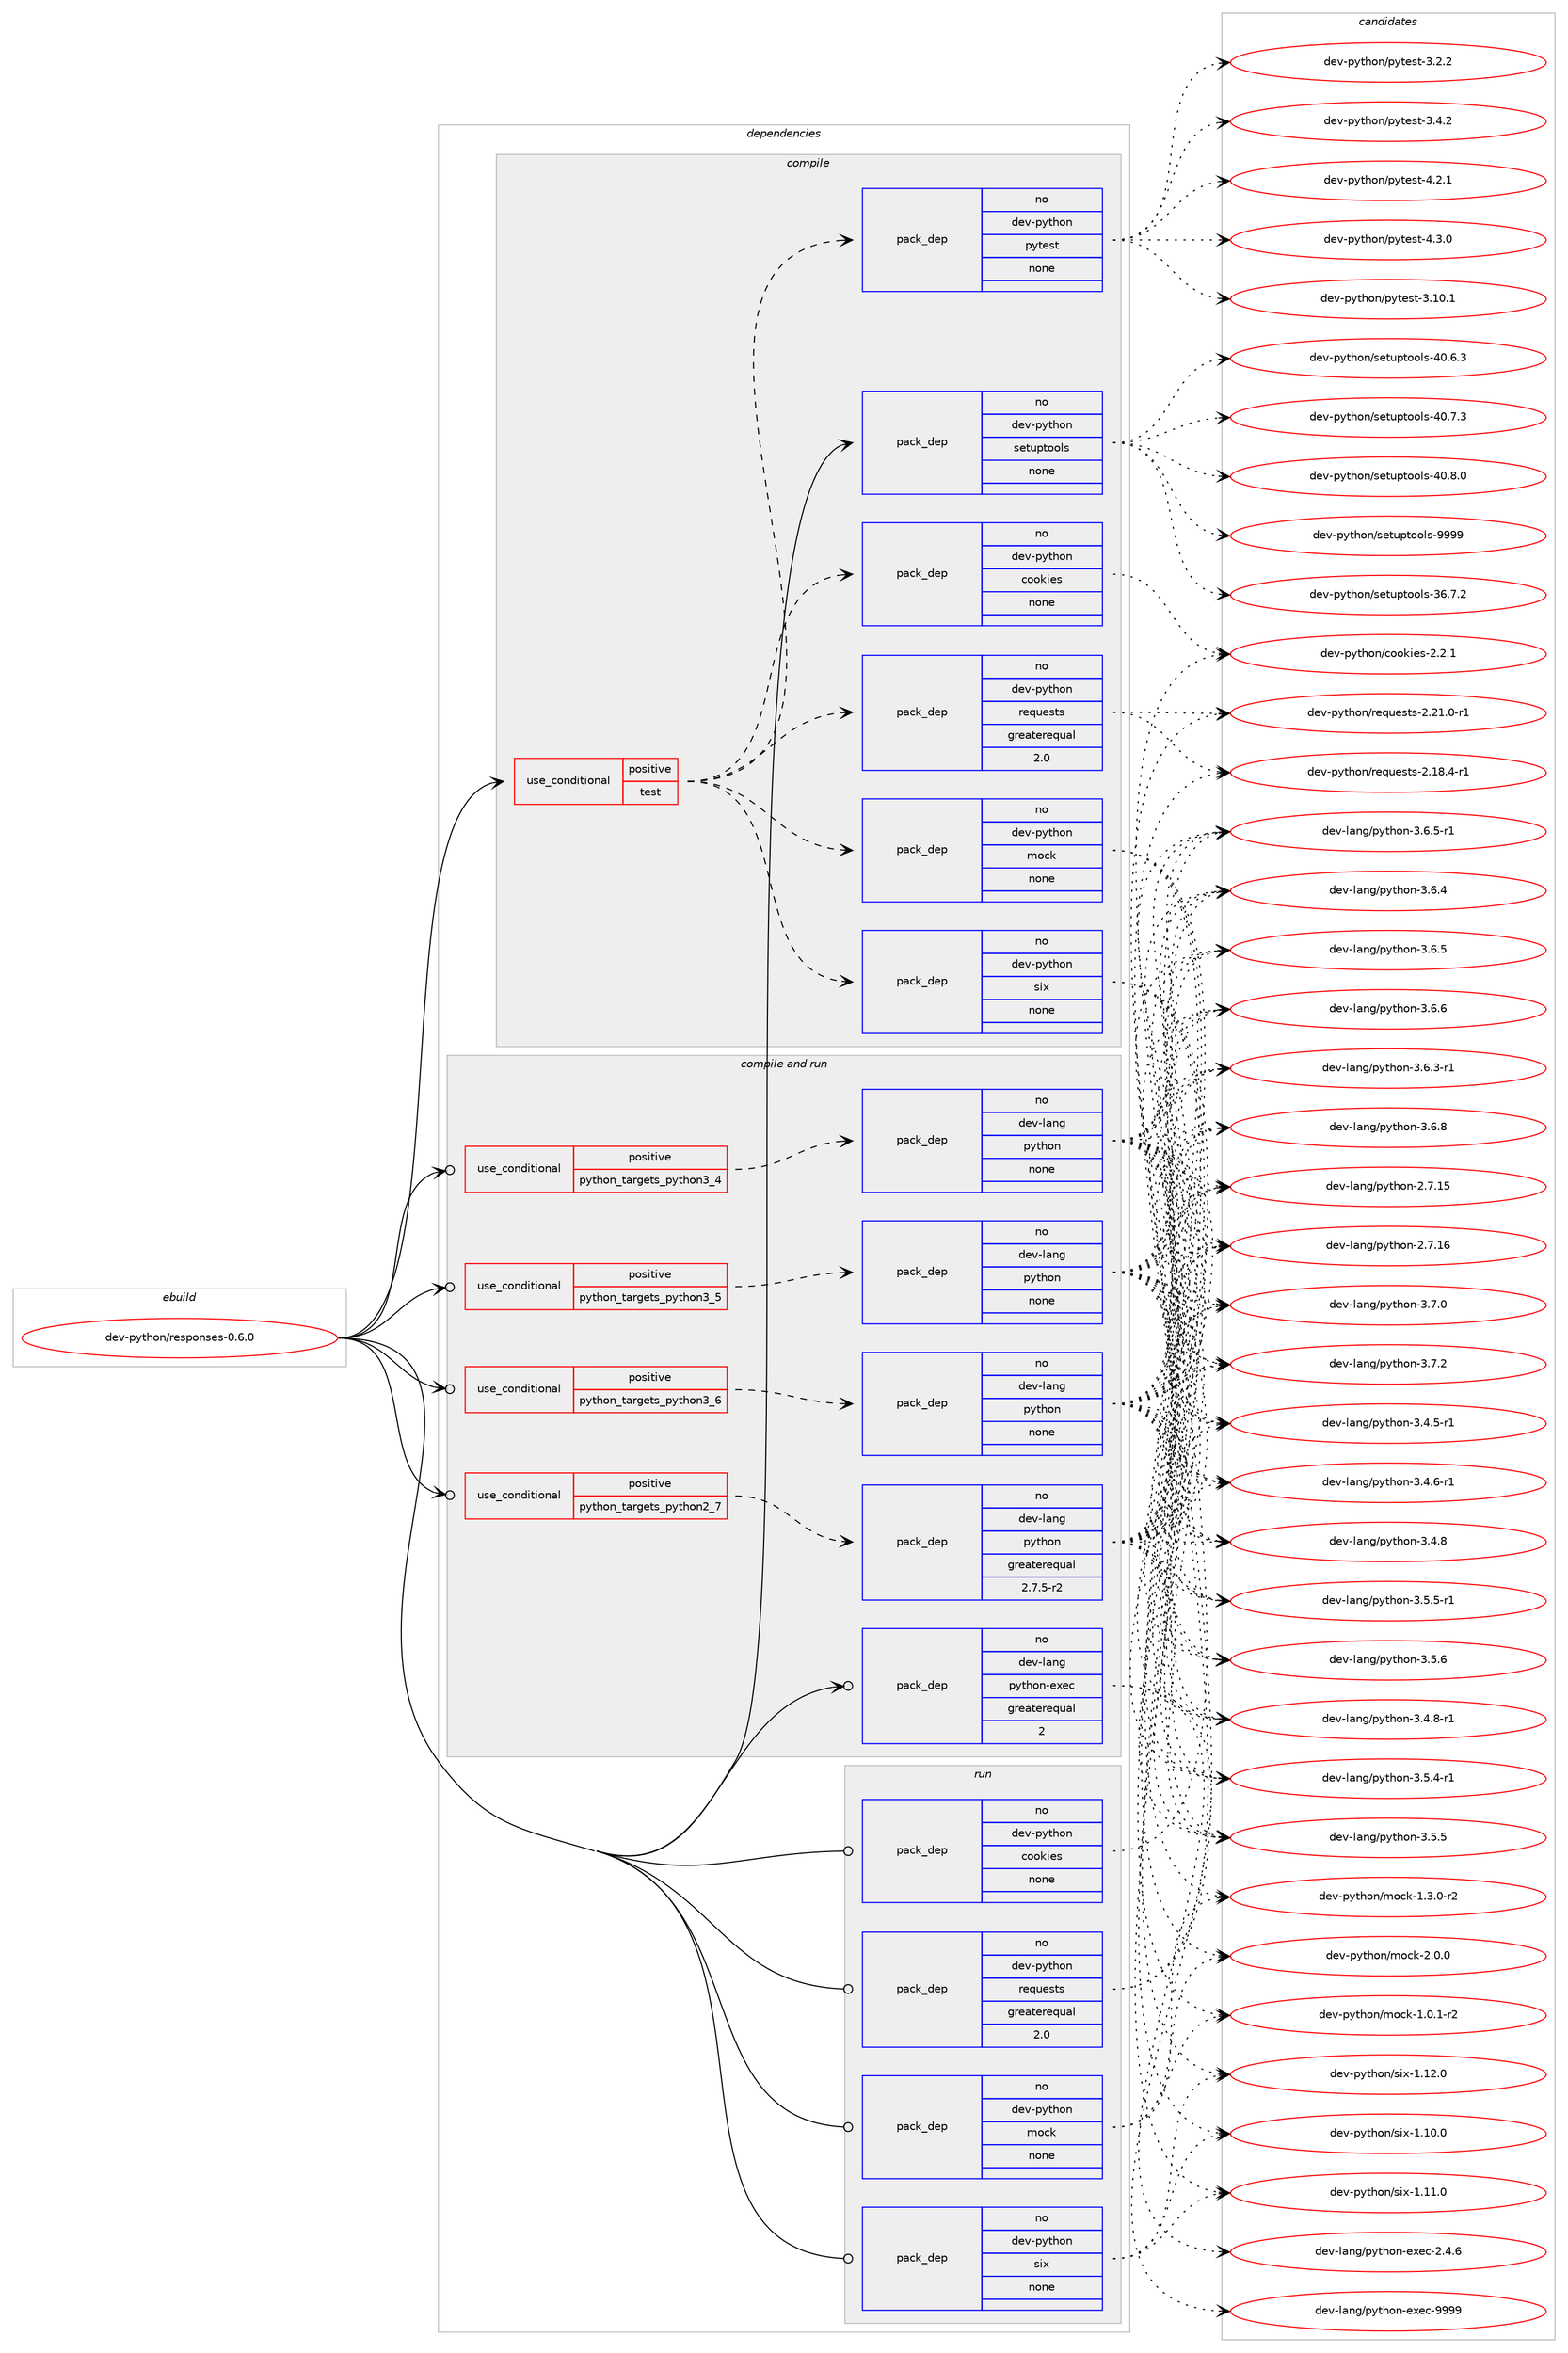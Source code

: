 digraph prolog {

# *************
# Graph options
# *************

newrank=true;
concentrate=true;
compound=true;
graph [rankdir=LR,fontname=Helvetica,fontsize=10,ranksep=1.5];#, ranksep=2.5, nodesep=0.2];
edge  [arrowhead=vee];
node  [fontname=Helvetica,fontsize=10];

# **********
# The ebuild
# **********

subgraph cluster_leftcol {
color=gray;
rank=same;
label=<<i>ebuild</i>>;
id [label="dev-python/responses-0.6.0", color=red, width=4, href="../dev-python/responses-0.6.0.svg"];
}

# ****************
# The dependencies
# ****************

subgraph cluster_midcol {
color=gray;
label=<<i>dependencies</i>>;
subgraph cluster_compile {
fillcolor="#eeeeee";
style=filled;
label=<<i>compile</i>>;
subgraph cond383864 {
dependency1439148 [label=<<TABLE BORDER="0" CELLBORDER="1" CELLSPACING="0" CELLPADDING="4"><TR><TD ROWSPAN="3" CELLPADDING="10">use_conditional</TD></TR><TR><TD>positive</TD></TR><TR><TD>test</TD></TR></TABLE>>, shape=none, color=red];
subgraph pack1031922 {
dependency1439149 [label=<<TABLE BORDER="0" CELLBORDER="1" CELLSPACING="0" CELLPADDING="4" WIDTH="220"><TR><TD ROWSPAN="6" CELLPADDING="30">pack_dep</TD></TR><TR><TD WIDTH="110">no</TD></TR><TR><TD>dev-python</TD></TR><TR><TD>requests</TD></TR><TR><TD>greaterequal</TD></TR><TR><TD>2.0</TD></TR></TABLE>>, shape=none, color=blue];
}
dependency1439148:e -> dependency1439149:w [weight=20,style="dashed",arrowhead="vee"];
subgraph pack1031923 {
dependency1439150 [label=<<TABLE BORDER="0" CELLBORDER="1" CELLSPACING="0" CELLPADDING="4" WIDTH="220"><TR><TD ROWSPAN="6" CELLPADDING="30">pack_dep</TD></TR><TR><TD WIDTH="110">no</TD></TR><TR><TD>dev-python</TD></TR><TR><TD>cookies</TD></TR><TR><TD>none</TD></TR><TR><TD></TD></TR></TABLE>>, shape=none, color=blue];
}
dependency1439148:e -> dependency1439150:w [weight=20,style="dashed",arrowhead="vee"];
subgraph pack1031924 {
dependency1439151 [label=<<TABLE BORDER="0" CELLBORDER="1" CELLSPACING="0" CELLPADDING="4" WIDTH="220"><TR><TD ROWSPAN="6" CELLPADDING="30">pack_dep</TD></TR><TR><TD WIDTH="110">no</TD></TR><TR><TD>dev-python</TD></TR><TR><TD>mock</TD></TR><TR><TD>none</TD></TR><TR><TD></TD></TR></TABLE>>, shape=none, color=blue];
}
dependency1439148:e -> dependency1439151:w [weight=20,style="dashed",arrowhead="vee"];
subgraph pack1031925 {
dependency1439152 [label=<<TABLE BORDER="0" CELLBORDER="1" CELLSPACING="0" CELLPADDING="4" WIDTH="220"><TR><TD ROWSPAN="6" CELLPADDING="30">pack_dep</TD></TR><TR><TD WIDTH="110">no</TD></TR><TR><TD>dev-python</TD></TR><TR><TD>six</TD></TR><TR><TD>none</TD></TR><TR><TD></TD></TR></TABLE>>, shape=none, color=blue];
}
dependency1439148:e -> dependency1439152:w [weight=20,style="dashed",arrowhead="vee"];
subgraph pack1031926 {
dependency1439153 [label=<<TABLE BORDER="0" CELLBORDER="1" CELLSPACING="0" CELLPADDING="4" WIDTH="220"><TR><TD ROWSPAN="6" CELLPADDING="30">pack_dep</TD></TR><TR><TD WIDTH="110">no</TD></TR><TR><TD>dev-python</TD></TR><TR><TD>pytest</TD></TR><TR><TD>none</TD></TR><TR><TD></TD></TR></TABLE>>, shape=none, color=blue];
}
dependency1439148:e -> dependency1439153:w [weight=20,style="dashed",arrowhead="vee"];
}
id:e -> dependency1439148:w [weight=20,style="solid",arrowhead="vee"];
subgraph pack1031927 {
dependency1439154 [label=<<TABLE BORDER="0" CELLBORDER="1" CELLSPACING="0" CELLPADDING="4" WIDTH="220"><TR><TD ROWSPAN="6" CELLPADDING="30">pack_dep</TD></TR><TR><TD WIDTH="110">no</TD></TR><TR><TD>dev-python</TD></TR><TR><TD>setuptools</TD></TR><TR><TD>none</TD></TR><TR><TD></TD></TR></TABLE>>, shape=none, color=blue];
}
id:e -> dependency1439154:w [weight=20,style="solid",arrowhead="vee"];
}
subgraph cluster_compileandrun {
fillcolor="#eeeeee";
style=filled;
label=<<i>compile and run</i>>;
subgraph cond383865 {
dependency1439155 [label=<<TABLE BORDER="0" CELLBORDER="1" CELLSPACING="0" CELLPADDING="4"><TR><TD ROWSPAN="3" CELLPADDING="10">use_conditional</TD></TR><TR><TD>positive</TD></TR><TR><TD>python_targets_python2_7</TD></TR></TABLE>>, shape=none, color=red];
subgraph pack1031928 {
dependency1439156 [label=<<TABLE BORDER="0" CELLBORDER="1" CELLSPACING="0" CELLPADDING="4" WIDTH="220"><TR><TD ROWSPAN="6" CELLPADDING="30">pack_dep</TD></TR><TR><TD WIDTH="110">no</TD></TR><TR><TD>dev-lang</TD></TR><TR><TD>python</TD></TR><TR><TD>greaterequal</TD></TR><TR><TD>2.7.5-r2</TD></TR></TABLE>>, shape=none, color=blue];
}
dependency1439155:e -> dependency1439156:w [weight=20,style="dashed",arrowhead="vee"];
}
id:e -> dependency1439155:w [weight=20,style="solid",arrowhead="odotvee"];
subgraph cond383866 {
dependency1439157 [label=<<TABLE BORDER="0" CELLBORDER="1" CELLSPACING="0" CELLPADDING="4"><TR><TD ROWSPAN="3" CELLPADDING="10">use_conditional</TD></TR><TR><TD>positive</TD></TR><TR><TD>python_targets_python3_4</TD></TR></TABLE>>, shape=none, color=red];
subgraph pack1031929 {
dependency1439158 [label=<<TABLE BORDER="0" CELLBORDER="1" CELLSPACING="0" CELLPADDING="4" WIDTH="220"><TR><TD ROWSPAN="6" CELLPADDING="30">pack_dep</TD></TR><TR><TD WIDTH="110">no</TD></TR><TR><TD>dev-lang</TD></TR><TR><TD>python</TD></TR><TR><TD>none</TD></TR><TR><TD></TD></TR></TABLE>>, shape=none, color=blue];
}
dependency1439157:e -> dependency1439158:w [weight=20,style="dashed",arrowhead="vee"];
}
id:e -> dependency1439157:w [weight=20,style="solid",arrowhead="odotvee"];
subgraph cond383867 {
dependency1439159 [label=<<TABLE BORDER="0" CELLBORDER="1" CELLSPACING="0" CELLPADDING="4"><TR><TD ROWSPAN="3" CELLPADDING="10">use_conditional</TD></TR><TR><TD>positive</TD></TR><TR><TD>python_targets_python3_5</TD></TR></TABLE>>, shape=none, color=red];
subgraph pack1031930 {
dependency1439160 [label=<<TABLE BORDER="0" CELLBORDER="1" CELLSPACING="0" CELLPADDING="4" WIDTH="220"><TR><TD ROWSPAN="6" CELLPADDING="30">pack_dep</TD></TR><TR><TD WIDTH="110">no</TD></TR><TR><TD>dev-lang</TD></TR><TR><TD>python</TD></TR><TR><TD>none</TD></TR><TR><TD></TD></TR></TABLE>>, shape=none, color=blue];
}
dependency1439159:e -> dependency1439160:w [weight=20,style="dashed",arrowhead="vee"];
}
id:e -> dependency1439159:w [weight=20,style="solid",arrowhead="odotvee"];
subgraph cond383868 {
dependency1439161 [label=<<TABLE BORDER="0" CELLBORDER="1" CELLSPACING="0" CELLPADDING="4"><TR><TD ROWSPAN="3" CELLPADDING="10">use_conditional</TD></TR><TR><TD>positive</TD></TR><TR><TD>python_targets_python3_6</TD></TR></TABLE>>, shape=none, color=red];
subgraph pack1031931 {
dependency1439162 [label=<<TABLE BORDER="0" CELLBORDER="1" CELLSPACING="0" CELLPADDING="4" WIDTH="220"><TR><TD ROWSPAN="6" CELLPADDING="30">pack_dep</TD></TR><TR><TD WIDTH="110">no</TD></TR><TR><TD>dev-lang</TD></TR><TR><TD>python</TD></TR><TR><TD>none</TD></TR><TR><TD></TD></TR></TABLE>>, shape=none, color=blue];
}
dependency1439161:e -> dependency1439162:w [weight=20,style="dashed",arrowhead="vee"];
}
id:e -> dependency1439161:w [weight=20,style="solid",arrowhead="odotvee"];
subgraph pack1031932 {
dependency1439163 [label=<<TABLE BORDER="0" CELLBORDER="1" CELLSPACING="0" CELLPADDING="4" WIDTH="220"><TR><TD ROWSPAN="6" CELLPADDING="30">pack_dep</TD></TR><TR><TD WIDTH="110">no</TD></TR><TR><TD>dev-lang</TD></TR><TR><TD>python-exec</TD></TR><TR><TD>greaterequal</TD></TR><TR><TD>2</TD></TR></TABLE>>, shape=none, color=blue];
}
id:e -> dependency1439163:w [weight=20,style="solid",arrowhead="odotvee"];
}
subgraph cluster_run {
fillcolor="#eeeeee";
style=filled;
label=<<i>run</i>>;
subgraph pack1031933 {
dependency1439164 [label=<<TABLE BORDER="0" CELLBORDER="1" CELLSPACING="0" CELLPADDING="4" WIDTH="220"><TR><TD ROWSPAN="6" CELLPADDING="30">pack_dep</TD></TR><TR><TD WIDTH="110">no</TD></TR><TR><TD>dev-python</TD></TR><TR><TD>cookies</TD></TR><TR><TD>none</TD></TR><TR><TD></TD></TR></TABLE>>, shape=none, color=blue];
}
id:e -> dependency1439164:w [weight=20,style="solid",arrowhead="odot"];
subgraph pack1031934 {
dependency1439165 [label=<<TABLE BORDER="0" CELLBORDER="1" CELLSPACING="0" CELLPADDING="4" WIDTH="220"><TR><TD ROWSPAN="6" CELLPADDING="30">pack_dep</TD></TR><TR><TD WIDTH="110">no</TD></TR><TR><TD>dev-python</TD></TR><TR><TD>mock</TD></TR><TR><TD>none</TD></TR><TR><TD></TD></TR></TABLE>>, shape=none, color=blue];
}
id:e -> dependency1439165:w [weight=20,style="solid",arrowhead="odot"];
subgraph pack1031935 {
dependency1439166 [label=<<TABLE BORDER="0" CELLBORDER="1" CELLSPACING="0" CELLPADDING="4" WIDTH="220"><TR><TD ROWSPAN="6" CELLPADDING="30">pack_dep</TD></TR><TR><TD WIDTH="110">no</TD></TR><TR><TD>dev-python</TD></TR><TR><TD>requests</TD></TR><TR><TD>greaterequal</TD></TR><TR><TD>2.0</TD></TR></TABLE>>, shape=none, color=blue];
}
id:e -> dependency1439166:w [weight=20,style="solid",arrowhead="odot"];
subgraph pack1031936 {
dependency1439167 [label=<<TABLE BORDER="0" CELLBORDER="1" CELLSPACING="0" CELLPADDING="4" WIDTH="220"><TR><TD ROWSPAN="6" CELLPADDING="30">pack_dep</TD></TR><TR><TD WIDTH="110">no</TD></TR><TR><TD>dev-python</TD></TR><TR><TD>six</TD></TR><TR><TD>none</TD></TR><TR><TD></TD></TR></TABLE>>, shape=none, color=blue];
}
id:e -> dependency1439167:w [weight=20,style="solid",arrowhead="odot"];
}
}

# **************
# The candidates
# **************

subgraph cluster_choices {
rank=same;
color=gray;
label=<<i>candidates</i>>;

subgraph choice1031922 {
color=black;
nodesep=1;
choice1001011184511212111610411111047114101113117101115116115455046495646524511449 [label="dev-python/requests-2.18.4-r1", color=red, width=4,href="../dev-python/requests-2.18.4-r1.svg"];
choice1001011184511212111610411111047114101113117101115116115455046504946484511449 [label="dev-python/requests-2.21.0-r1", color=red, width=4,href="../dev-python/requests-2.21.0-r1.svg"];
dependency1439149:e -> choice1001011184511212111610411111047114101113117101115116115455046495646524511449:w [style=dotted,weight="100"];
dependency1439149:e -> choice1001011184511212111610411111047114101113117101115116115455046504946484511449:w [style=dotted,weight="100"];
}
subgraph choice1031923 {
color=black;
nodesep=1;
choice100101118451121211161041111104799111111107105101115455046504649 [label="dev-python/cookies-2.2.1", color=red, width=4,href="../dev-python/cookies-2.2.1.svg"];
dependency1439150:e -> choice100101118451121211161041111104799111111107105101115455046504649:w [style=dotted,weight="100"];
}
subgraph choice1031924 {
color=black;
nodesep=1;
choice1001011184511212111610411111047109111991074549464846494511450 [label="dev-python/mock-1.0.1-r2", color=red, width=4,href="../dev-python/mock-1.0.1-r2.svg"];
choice1001011184511212111610411111047109111991074549465146484511450 [label="dev-python/mock-1.3.0-r2", color=red, width=4,href="../dev-python/mock-1.3.0-r2.svg"];
choice100101118451121211161041111104710911199107455046484648 [label="dev-python/mock-2.0.0", color=red, width=4,href="../dev-python/mock-2.0.0.svg"];
dependency1439151:e -> choice1001011184511212111610411111047109111991074549464846494511450:w [style=dotted,weight="100"];
dependency1439151:e -> choice1001011184511212111610411111047109111991074549465146484511450:w [style=dotted,weight="100"];
dependency1439151:e -> choice100101118451121211161041111104710911199107455046484648:w [style=dotted,weight="100"];
}
subgraph choice1031925 {
color=black;
nodesep=1;
choice100101118451121211161041111104711510512045494649484648 [label="dev-python/six-1.10.0", color=red, width=4,href="../dev-python/six-1.10.0.svg"];
choice100101118451121211161041111104711510512045494649494648 [label="dev-python/six-1.11.0", color=red, width=4,href="../dev-python/six-1.11.0.svg"];
choice100101118451121211161041111104711510512045494649504648 [label="dev-python/six-1.12.0", color=red, width=4,href="../dev-python/six-1.12.0.svg"];
dependency1439152:e -> choice100101118451121211161041111104711510512045494649484648:w [style=dotted,weight="100"];
dependency1439152:e -> choice100101118451121211161041111104711510512045494649494648:w [style=dotted,weight="100"];
dependency1439152:e -> choice100101118451121211161041111104711510512045494649504648:w [style=dotted,weight="100"];
}
subgraph choice1031926 {
color=black;
nodesep=1;
choice100101118451121211161041111104711212111610111511645514649484649 [label="dev-python/pytest-3.10.1", color=red, width=4,href="../dev-python/pytest-3.10.1.svg"];
choice1001011184511212111610411111047112121116101115116455146504650 [label="dev-python/pytest-3.2.2", color=red, width=4,href="../dev-python/pytest-3.2.2.svg"];
choice1001011184511212111610411111047112121116101115116455146524650 [label="dev-python/pytest-3.4.2", color=red, width=4,href="../dev-python/pytest-3.4.2.svg"];
choice1001011184511212111610411111047112121116101115116455246504649 [label="dev-python/pytest-4.2.1", color=red, width=4,href="../dev-python/pytest-4.2.1.svg"];
choice1001011184511212111610411111047112121116101115116455246514648 [label="dev-python/pytest-4.3.0", color=red, width=4,href="../dev-python/pytest-4.3.0.svg"];
dependency1439153:e -> choice100101118451121211161041111104711212111610111511645514649484649:w [style=dotted,weight="100"];
dependency1439153:e -> choice1001011184511212111610411111047112121116101115116455146504650:w [style=dotted,weight="100"];
dependency1439153:e -> choice1001011184511212111610411111047112121116101115116455146524650:w [style=dotted,weight="100"];
dependency1439153:e -> choice1001011184511212111610411111047112121116101115116455246504649:w [style=dotted,weight="100"];
dependency1439153:e -> choice1001011184511212111610411111047112121116101115116455246514648:w [style=dotted,weight="100"];
}
subgraph choice1031927 {
color=black;
nodesep=1;
choice100101118451121211161041111104711510111611711211611111110811545515446554650 [label="dev-python/setuptools-36.7.2", color=red, width=4,href="../dev-python/setuptools-36.7.2.svg"];
choice100101118451121211161041111104711510111611711211611111110811545524846544651 [label="dev-python/setuptools-40.6.3", color=red, width=4,href="../dev-python/setuptools-40.6.3.svg"];
choice100101118451121211161041111104711510111611711211611111110811545524846554651 [label="dev-python/setuptools-40.7.3", color=red, width=4,href="../dev-python/setuptools-40.7.3.svg"];
choice100101118451121211161041111104711510111611711211611111110811545524846564648 [label="dev-python/setuptools-40.8.0", color=red, width=4,href="../dev-python/setuptools-40.8.0.svg"];
choice10010111845112121116104111110471151011161171121161111111081154557575757 [label="dev-python/setuptools-9999", color=red, width=4,href="../dev-python/setuptools-9999.svg"];
dependency1439154:e -> choice100101118451121211161041111104711510111611711211611111110811545515446554650:w [style=dotted,weight="100"];
dependency1439154:e -> choice100101118451121211161041111104711510111611711211611111110811545524846544651:w [style=dotted,weight="100"];
dependency1439154:e -> choice100101118451121211161041111104711510111611711211611111110811545524846554651:w [style=dotted,weight="100"];
dependency1439154:e -> choice100101118451121211161041111104711510111611711211611111110811545524846564648:w [style=dotted,weight="100"];
dependency1439154:e -> choice10010111845112121116104111110471151011161171121161111111081154557575757:w [style=dotted,weight="100"];
}
subgraph choice1031928 {
color=black;
nodesep=1;
choice10010111845108971101034711212111610411111045504655464953 [label="dev-lang/python-2.7.15", color=red, width=4,href="../dev-lang/python-2.7.15.svg"];
choice10010111845108971101034711212111610411111045504655464954 [label="dev-lang/python-2.7.16", color=red, width=4,href="../dev-lang/python-2.7.16.svg"];
choice1001011184510897110103471121211161041111104551465246534511449 [label="dev-lang/python-3.4.5-r1", color=red, width=4,href="../dev-lang/python-3.4.5-r1.svg"];
choice1001011184510897110103471121211161041111104551465246544511449 [label="dev-lang/python-3.4.6-r1", color=red, width=4,href="../dev-lang/python-3.4.6-r1.svg"];
choice100101118451089711010347112121116104111110455146524656 [label="dev-lang/python-3.4.8", color=red, width=4,href="../dev-lang/python-3.4.8.svg"];
choice1001011184510897110103471121211161041111104551465246564511449 [label="dev-lang/python-3.4.8-r1", color=red, width=4,href="../dev-lang/python-3.4.8-r1.svg"];
choice1001011184510897110103471121211161041111104551465346524511449 [label="dev-lang/python-3.5.4-r1", color=red, width=4,href="../dev-lang/python-3.5.4-r1.svg"];
choice100101118451089711010347112121116104111110455146534653 [label="dev-lang/python-3.5.5", color=red, width=4,href="../dev-lang/python-3.5.5.svg"];
choice1001011184510897110103471121211161041111104551465346534511449 [label="dev-lang/python-3.5.5-r1", color=red, width=4,href="../dev-lang/python-3.5.5-r1.svg"];
choice100101118451089711010347112121116104111110455146534654 [label="dev-lang/python-3.5.6", color=red, width=4,href="../dev-lang/python-3.5.6.svg"];
choice1001011184510897110103471121211161041111104551465446514511449 [label="dev-lang/python-3.6.3-r1", color=red, width=4,href="../dev-lang/python-3.6.3-r1.svg"];
choice100101118451089711010347112121116104111110455146544652 [label="dev-lang/python-3.6.4", color=red, width=4,href="../dev-lang/python-3.6.4.svg"];
choice100101118451089711010347112121116104111110455146544653 [label="dev-lang/python-3.6.5", color=red, width=4,href="../dev-lang/python-3.6.5.svg"];
choice1001011184510897110103471121211161041111104551465446534511449 [label="dev-lang/python-3.6.5-r1", color=red, width=4,href="../dev-lang/python-3.6.5-r1.svg"];
choice100101118451089711010347112121116104111110455146544654 [label="dev-lang/python-3.6.6", color=red, width=4,href="../dev-lang/python-3.6.6.svg"];
choice100101118451089711010347112121116104111110455146544656 [label="dev-lang/python-3.6.8", color=red, width=4,href="../dev-lang/python-3.6.8.svg"];
choice100101118451089711010347112121116104111110455146554648 [label="dev-lang/python-3.7.0", color=red, width=4,href="../dev-lang/python-3.7.0.svg"];
choice100101118451089711010347112121116104111110455146554650 [label="dev-lang/python-3.7.2", color=red, width=4,href="../dev-lang/python-3.7.2.svg"];
dependency1439156:e -> choice10010111845108971101034711212111610411111045504655464953:w [style=dotted,weight="100"];
dependency1439156:e -> choice10010111845108971101034711212111610411111045504655464954:w [style=dotted,weight="100"];
dependency1439156:e -> choice1001011184510897110103471121211161041111104551465246534511449:w [style=dotted,weight="100"];
dependency1439156:e -> choice1001011184510897110103471121211161041111104551465246544511449:w [style=dotted,weight="100"];
dependency1439156:e -> choice100101118451089711010347112121116104111110455146524656:w [style=dotted,weight="100"];
dependency1439156:e -> choice1001011184510897110103471121211161041111104551465246564511449:w [style=dotted,weight="100"];
dependency1439156:e -> choice1001011184510897110103471121211161041111104551465346524511449:w [style=dotted,weight="100"];
dependency1439156:e -> choice100101118451089711010347112121116104111110455146534653:w [style=dotted,weight="100"];
dependency1439156:e -> choice1001011184510897110103471121211161041111104551465346534511449:w [style=dotted,weight="100"];
dependency1439156:e -> choice100101118451089711010347112121116104111110455146534654:w [style=dotted,weight="100"];
dependency1439156:e -> choice1001011184510897110103471121211161041111104551465446514511449:w [style=dotted,weight="100"];
dependency1439156:e -> choice100101118451089711010347112121116104111110455146544652:w [style=dotted,weight="100"];
dependency1439156:e -> choice100101118451089711010347112121116104111110455146544653:w [style=dotted,weight="100"];
dependency1439156:e -> choice1001011184510897110103471121211161041111104551465446534511449:w [style=dotted,weight="100"];
dependency1439156:e -> choice100101118451089711010347112121116104111110455146544654:w [style=dotted,weight="100"];
dependency1439156:e -> choice100101118451089711010347112121116104111110455146544656:w [style=dotted,weight="100"];
dependency1439156:e -> choice100101118451089711010347112121116104111110455146554648:w [style=dotted,weight="100"];
dependency1439156:e -> choice100101118451089711010347112121116104111110455146554650:w [style=dotted,weight="100"];
}
subgraph choice1031929 {
color=black;
nodesep=1;
choice10010111845108971101034711212111610411111045504655464953 [label="dev-lang/python-2.7.15", color=red, width=4,href="../dev-lang/python-2.7.15.svg"];
choice10010111845108971101034711212111610411111045504655464954 [label="dev-lang/python-2.7.16", color=red, width=4,href="../dev-lang/python-2.7.16.svg"];
choice1001011184510897110103471121211161041111104551465246534511449 [label="dev-lang/python-3.4.5-r1", color=red, width=4,href="../dev-lang/python-3.4.5-r1.svg"];
choice1001011184510897110103471121211161041111104551465246544511449 [label="dev-lang/python-3.4.6-r1", color=red, width=4,href="../dev-lang/python-3.4.6-r1.svg"];
choice100101118451089711010347112121116104111110455146524656 [label="dev-lang/python-3.4.8", color=red, width=4,href="../dev-lang/python-3.4.8.svg"];
choice1001011184510897110103471121211161041111104551465246564511449 [label="dev-lang/python-3.4.8-r1", color=red, width=4,href="../dev-lang/python-3.4.8-r1.svg"];
choice1001011184510897110103471121211161041111104551465346524511449 [label="dev-lang/python-3.5.4-r1", color=red, width=4,href="../dev-lang/python-3.5.4-r1.svg"];
choice100101118451089711010347112121116104111110455146534653 [label="dev-lang/python-3.5.5", color=red, width=4,href="../dev-lang/python-3.5.5.svg"];
choice1001011184510897110103471121211161041111104551465346534511449 [label="dev-lang/python-3.5.5-r1", color=red, width=4,href="../dev-lang/python-3.5.5-r1.svg"];
choice100101118451089711010347112121116104111110455146534654 [label="dev-lang/python-3.5.6", color=red, width=4,href="../dev-lang/python-3.5.6.svg"];
choice1001011184510897110103471121211161041111104551465446514511449 [label="dev-lang/python-3.6.3-r1", color=red, width=4,href="../dev-lang/python-3.6.3-r1.svg"];
choice100101118451089711010347112121116104111110455146544652 [label="dev-lang/python-3.6.4", color=red, width=4,href="../dev-lang/python-3.6.4.svg"];
choice100101118451089711010347112121116104111110455146544653 [label="dev-lang/python-3.6.5", color=red, width=4,href="../dev-lang/python-3.6.5.svg"];
choice1001011184510897110103471121211161041111104551465446534511449 [label="dev-lang/python-3.6.5-r1", color=red, width=4,href="../dev-lang/python-3.6.5-r1.svg"];
choice100101118451089711010347112121116104111110455146544654 [label="dev-lang/python-3.6.6", color=red, width=4,href="../dev-lang/python-3.6.6.svg"];
choice100101118451089711010347112121116104111110455146544656 [label="dev-lang/python-3.6.8", color=red, width=4,href="../dev-lang/python-3.6.8.svg"];
choice100101118451089711010347112121116104111110455146554648 [label="dev-lang/python-3.7.0", color=red, width=4,href="../dev-lang/python-3.7.0.svg"];
choice100101118451089711010347112121116104111110455146554650 [label="dev-lang/python-3.7.2", color=red, width=4,href="../dev-lang/python-3.7.2.svg"];
dependency1439158:e -> choice10010111845108971101034711212111610411111045504655464953:w [style=dotted,weight="100"];
dependency1439158:e -> choice10010111845108971101034711212111610411111045504655464954:w [style=dotted,weight="100"];
dependency1439158:e -> choice1001011184510897110103471121211161041111104551465246534511449:w [style=dotted,weight="100"];
dependency1439158:e -> choice1001011184510897110103471121211161041111104551465246544511449:w [style=dotted,weight="100"];
dependency1439158:e -> choice100101118451089711010347112121116104111110455146524656:w [style=dotted,weight="100"];
dependency1439158:e -> choice1001011184510897110103471121211161041111104551465246564511449:w [style=dotted,weight="100"];
dependency1439158:e -> choice1001011184510897110103471121211161041111104551465346524511449:w [style=dotted,weight="100"];
dependency1439158:e -> choice100101118451089711010347112121116104111110455146534653:w [style=dotted,weight="100"];
dependency1439158:e -> choice1001011184510897110103471121211161041111104551465346534511449:w [style=dotted,weight="100"];
dependency1439158:e -> choice100101118451089711010347112121116104111110455146534654:w [style=dotted,weight="100"];
dependency1439158:e -> choice1001011184510897110103471121211161041111104551465446514511449:w [style=dotted,weight="100"];
dependency1439158:e -> choice100101118451089711010347112121116104111110455146544652:w [style=dotted,weight="100"];
dependency1439158:e -> choice100101118451089711010347112121116104111110455146544653:w [style=dotted,weight="100"];
dependency1439158:e -> choice1001011184510897110103471121211161041111104551465446534511449:w [style=dotted,weight="100"];
dependency1439158:e -> choice100101118451089711010347112121116104111110455146544654:w [style=dotted,weight="100"];
dependency1439158:e -> choice100101118451089711010347112121116104111110455146544656:w [style=dotted,weight="100"];
dependency1439158:e -> choice100101118451089711010347112121116104111110455146554648:w [style=dotted,weight="100"];
dependency1439158:e -> choice100101118451089711010347112121116104111110455146554650:w [style=dotted,weight="100"];
}
subgraph choice1031930 {
color=black;
nodesep=1;
choice10010111845108971101034711212111610411111045504655464953 [label="dev-lang/python-2.7.15", color=red, width=4,href="../dev-lang/python-2.7.15.svg"];
choice10010111845108971101034711212111610411111045504655464954 [label="dev-lang/python-2.7.16", color=red, width=4,href="../dev-lang/python-2.7.16.svg"];
choice1001011184510897110103471121211161041111104551465246534511449 [label="dev-lang/python-3.4.5-r1", color=red, width=4,href="../dev-lang/python-3.4.5-r1.svg"];
choice1001011184510897110103471121211161041111104551465246544511449 [label="dev-lang/python-3.4.6-r1", color=red, width=4,href="../dev-lang/python-3.4.6-r1.svg"];
choice100101118451089711010347112121116104111110455146524656 [label="dev-lang/python-3.4.8", color=red, width=4,href="../dev-lang/python-3.4.8.svg"];
choice1001011184510897110103471121211161041111104551465246564511449 [label="dev-lang/python-3.4.8-r1", color=red, width=4,href="../dev-lang/python-3.4.8-r1.svg"];
choice1001011184510897110103471121211161041111104551465346524511449 [label="dev-lang/python-3.5.4-r1", color=red, width=4,href="../dev-lang/python-3.5.4-r1.svg"];
choice100101118451089711010347112121116104111110455146534653 [label="dev-lang/python-3.5.5", color=red, width=4,href="../dev-lang/python-3.5.5.svg"];
choice1001011184510897110103471121211161041111104551465346534511449 [label="dev-lang/python-3.5.5-r1", color=red, width=4,href="../dev-lang/python-3.5.5-r1.svg"];
choice100101118451089711010347112121116104111110455146534654 [label="dev-lang/python-3.5.6", color=red, width=4,href="../dev-lang/python-3.5.6.svg"];
choice1001011184510897110103471121211161041111104551465446514511449 [label="dev-lang/python-3.6.3-r1", color=red, width=4,href="../dev-lang/python-3.6.3-r1.svg"];
choice100101118451089711010347112121116104111110455146544652 [label="dev-lang/python-3.6.4", color=red, width=4,href="../dev-lang/python-3.6.4.svg"];
choice100101118451089711010347112121116104111110455146544653 [label="dev-lang/python-3.6.5", color=red, width=4,href="../dev-lang/python-3.6.5.svg"];
choice1001011184510897110103471121211161041111104551465446534511449 [label="dev-lang/python-3.6.5-r1", color=red, width=4,href="../dev-lang/python-3.6.5-r1.svg"];
choice100101118451089711010347112121116104111110455146544654 [label="dev-lang/python-3.6.6", color=red, width=4,href="../dev-lang/python-3.6.6.svg"];
choice100101118451089711010347112121116104111110455146544656 [label="dev-lang/python-3.6.8", color=red, width=4,href="../dev-lang/python-3.6.8.svg"];
choice100101118451089711010347112121116104111110455146554648 [label="dev-lang/python-3.7.0", color=red, width=4,href="../dev-lang/python-3.7.0.svg"];
choice100101118451089711010347112121116104111110455146554650 [label="dev-lang/python-3.7.2", color=red, width=4,href="../dev-lang/python-3.7.2.svg"];
dependency1439160:e -> choice10010111845108971101034711212111610411111045504655464953:w [style=dotted,weight="100"];
dependency1439160:e -> choice10010111845108971101034711212111610411111045504655464954:w [style=dotted,weight="100"];
dependency1439160:e -> choice1001011184510897110103471121211161041111104551465246534511449:w [style=dotted,weight="100"];
dependency1439160:e -> choice1001011184510897110103471121211161041111104551465246544511449:w [style=dotted,weight="100"];
dependency1439160:e -> choice100101118451089711010347112121116104111110455146524656:w [style=dotted,weight="100"];
dependency1439160:e -> choice1001011184510897110103471121211161041111104551465246564511449:w [style=dotted,weight="100"];
dependency1439160:e -> choice1001011184510897110103471121211161041111104551465346524511449:w [style=dotted,weight="100"];
dependency1439160:e -> choice100101118451089711010347112121116104111110455146534653:w [style=dotted,weight="100"];
dependency1439160:e -> choice1001011184510897110103471121211161041111104551465346534511449:w [style=dotted,weight="100"];
dependency1439160:e -> choice100101118451089711010347112121116104111110455146534654:w [style=dotted,weight="100"];
dependency1439160:e -> choice1001011184510897110103471121211161041111104551465446514511449:w [style=dotted,weight="100"];
dependency1439160:e -> choice100101118451089711010347112121116104111110455146544652:w [style=dotted,weight="100"];
dependency1439160:e -> choice100101118451089711010347112121116104111110455146544653:w [style=dotted,weight="100"];
dependency1439160:e -> choice1001011184510897110103471121211161041111104551465446534511449:w [style=dotted,weight="100"];
dependency1439160:e -> choice100101118451089711010347112121116104111110455146544654:w [style=dotted,weight="100"];
dependency1439160:e -> choice100101118451089711010347112121116104111110455146544656:w [style=dotted,weight="100"];
dependency1439160:e -> choice100101118451089711010347112121116104111110455146554648:w [style=dotted,weight="100"];
dependency1439160:e -> choice100101118451089711010347112121116104111110455146554650:w [style=dotted,weight="100"];
}
subgraph choice1031931 {
color=black;
nodesep=1;
choice10010111845108971101034711212111610411111045504655464953 [label="dev-lang/python-2.7.15", color=red, width=4,href="../dev-lang/python-2.7.15.svg"];
choice10010111845108971101034711212111610411111045504655464954 [label="dev-lang/python-2.7.16", color=red, width=4,href="../dev-lang/python-2.7.16.svg"];
choice1001011184510897110103471121211161041111104551465246534511449 [label="dev-lang/python-3.4.5-r1", color=red, width=4,href="../dev-lang/python-3.4.5-r1.svg"];
choice1001011184510897110103471121211161041111104551465246544511449 [label="dev-lang/python-3.4.6-r1", color=red, width=4,href="../dev-lang/python-3.4.6-r1.svg"];
choice100101118451089711010347112121116104111110455146524656 [label="dev-lang/python-3.4.8", color=red, width=4,href="../dev-lang/python-3.4.8.svg"];
choice1001011184510897110103471121211161041111104551465246564511449 [label="dev-lang/python-3.4.8-r1", color=red, width=4,href="../dev-lang/python-3.4.8-r1.svg"];
choice1001011184510897110103471121211161041111104551465346524511449 [label="dev-lang/python-3.5.4-r1", color=red, width=4,href="../dev-lang/python-3.5.4-r1.svg"];
choice100101118451089711010347112121116104111110455146534653 [label="dev-lang/python-3.5.5", color=red, width=4,href="../dev-lang/python-3.5.5.svg"];
choice1001011184510897110103471121211161041111104551465346534511449 [label="dev-lang/python-3.5.5-r1", color=red, width=4,href="../dev-lang/python-3.5.5-r1.svg"];
choice100101118451089711010347112121116104111110455146534654 [label="dev-lang/python-3.5.6", color=red, width=4,href="../dev-lang/python-3.5.6.svg"];
choice1001011184510897110103471121211161041111104551465446514511449 [label="dev-lang/python-3.6.3-r1", color=red, width=4,href="../dev-lang/python-3.6.3-r1.svg"];
choice100101118451089711010347112121116104111110455146544652 [label="dev-lang/python-3.6.4", color=red, width=4,href="../dev-lang/python-3.6.4.svg"];
choice100101118451089711010347112121116104111110455146544653 [label="dev-lang/python-3.6.5", color=red, width=4,href="../dev-lang/python-3.6.5.svg"];
choice1001011184510897110103471121211161041111104551465446534511449 [label="dev-lang/python-3.6.5-r1", color=red, width=4,href="../dev-lang/python-3.6.5-r1.svg"];
choice100101118451089711010347112121116104111110455146544654 [label="dev-lang/python-3.6.6", color=red, width=4,href="../dev-lang/python-3.6.6.svg"];
choice100101118451089711010347112121116104111110455146544656 [label="dev-lang/python-3.6.8", color=red, width=4,href="../dev-lang/python-3.6.8.svg"];
choice100101118451089711010347112121116104111110455146554648 [label="dev-lang/python-3.7.0", color=red, width=4,href="../dev-lang/python-3.7.0.svg"];
choice100101118451089711010347112121116104111110455146554650 [label="dev-lang/python-3.7.2", color=red, width=4,href="../dev-lang/python-3.7.2.svg"];
dependency1439162:e -> choice10010111845108971101034711212111610411111045504655464953:w [style=dotted,weight="100"];
dependency1439162:e -> choice10010111845108971101034711212111610411111045504655464954:w [style=dotted,weight="100"];
dependency1439162:e -> choice1001011184510897110103471121211161041111104551465246534511449:w [style=dotted,weight="100"];
dependency1439162:e -> choice1001011184510897110103471121211161041111104551465246544511449:w [style=dotted,weight="100"];
dependency1439162:e -> choice100101118451089711010347112121116104111110455146524656:w [style=dotted,weight="100"];
dependency1439162:e -> choice1001011184510897110103471121211161041111104551465246564511449:w [style=dotted,weight="100"];
dependency1439162:e -> choice1001011184510897110103471121211161041111104551465346524511449:w [style=dotted,weight="100"];
dependency1439162:e -> choice100101118451089711010347112121116104111110455146534653:w [style=dotted,weight="100"];
dependency1439162:e -> choice1001011184510897110103471121211161041111104551465346534511449:w [style=dotted,weight="100"];
dependency1439162:e -> choice100101118451089711010347112121116104111110455146534654:w [style=dotted,weight="100"];
dependency1439162:e -> choice1001011184510897110103471121211161041111104551465446514511449:w [style=dotted,weight="100"];
dependency1439162:e -> choice100101118451089711010347112121116104111110455146544652:w [style=dotted,weight="100"];
dependency1439162:e -> choice100101118451089711010347112121116104111110455146544653:w [style=dotted,weight="100"];
dependency1439162:e -> choice1001011184510897110103471121211161041111104551465446534511449:w [style=dotted,weight="100"];
dependency1439162:e -> choice100101118451089711010347112121116104111110455146544654:w [style=dotted,weight="100"];
dependency1439162:e -> choice100101118451089711010347112121116104111110455146544656:w [style=dotted,weight="100"];
dependency1439162:e -> choice100101118451089711010347112121116104111110455146554648:w [style=dotted,weight="100"];
dependency1439162:e -> choice100101118451089711010347112121116104111110455146554650:w [style=dotted,weight="100"];
}
subgraph choice1031932 {
color=black;
nodesep=1;
choice1001011184510897110103471121211161041111104510112010199455046524654 [label="dev-lang/python-exec-2.4.6", color=red, width=4,href="../dev-lang/python-exec-2.4.6.svg"];
choice10010111845108971101034711212111610411111045101120101994557575757 [label="dev-lang/python-exec-9999", color=red, width=4,href="../dev-lang/python-exec-9999.svg"];
dependency1439163:e -> choice1001011184510897110103471121211161041111104510112010199455046524654:w [style=dotted,weight="100"];
dependency1439163:e -> choice10010111845108971101034711212111610411111045101120101994557575757:w [style=dotted,weight="100"];
}
subgraph choice1031933 {
color=black;
nodesep=1;
choice100101118451121211161041111104799111111107105101115455046504649 [label="dev-python/cookies-2.2.1", color=red, width=4,href="../dev-python/cookies-2.2.1.svg"];
dependency1439164:e -> choice100101118451121211161041111104799111111107105101115455046504649:w [style=dotted,weight="100"];
}
subgraph choice1031934 {
color=black;
nodesep=1;
choice1001011184511212111610411111047109111991074549464846494511450 [label="dev-python/mock-1.0.1-r2", color=red, width=4,href="../dev-python/mock-1.0.1-r2.svg"];
choice1001011184511212111610411111047109111991074549465146484511450 [label="dev-python/mock-1.3.0-r2", color=red, width=4,href="../dev-python/mock-1.3.0-r2.svg"];
choice100101118451121211161041111104710911199107455046484648 [label="dev-python/mock-2.0.0", color=red, width=4,href="../dev-python/mock-2.0.0.svg"];
dependency1439165:e -> choice1001011184511212111610411111047109111991074549464846494511450:w [style=dotted,weight="100"];
dependency1439165:e -> choice1001011184511212111610411111047109111991074549465146484511450:w [style=dotted,weight="100"];
dependency1439165:e -> choice100101118451121211161041111104710911199107455046484648:w [style=dotted,weight="100"];
}
subgraph choice1031935 {
color=black;
nodesep=1;
choice1001011184511212111610411111047114101113117101115116115455046495646524511449 [label="dev-python/requests-2.18.4-r1", color=red, width=4,href="../dev-python/requests-2.18.4-r1.svg"];
choice1001011184511212111610411111047114101113117101115116115455046504946484511449 [label="dev-python/requests-2.21.0-r1", color=red, width=4,href="../dev-python/requests-2.21.0-r1.svg"];
dependency1439166:e -> choice1001011184511212111610411111047114101113117101115116115455046495646524511449:w [style=dotted,weight="100"];
dependency1439166:e -> choice1001011184511212111610411111047114101113117101115116115455046504946484511449:w [style=dotted,weight="100"];
}
subgraph choice1031936 {
color=black;
nodesep=1;
choice100101118451121211161041111104711510512045494649484648 [label="dev-python/six-1.10.0", color=red, width=4,href="../dev-python/six-1.10.0.svg"];
choice100101118451121211161041111104711510512045494649494648 [label="dev-python/six-1.11.0", color=red, width=4,href="../dev-python/six-1.11.0.svg"];
choice100101118451121211161041111104711510512045494649504648 [label="dev-python/six-1.12.0", color=red, width=4,href="../dev-python/six-1.12.0.svg"];
dependency1439167:e -> choice100101118451121211161041111104711510512045494649484648:w [style=dotted,weight="100"];
dependency1439167:e -> choice100101118451121211161041111104711510512045494649494648:w [style=dotted,weight="100"];
dependency1439167:e -> choice100101118451121211161041111104711510512045494649504648:w [style=dotted,weight="100"];
}
}

}
